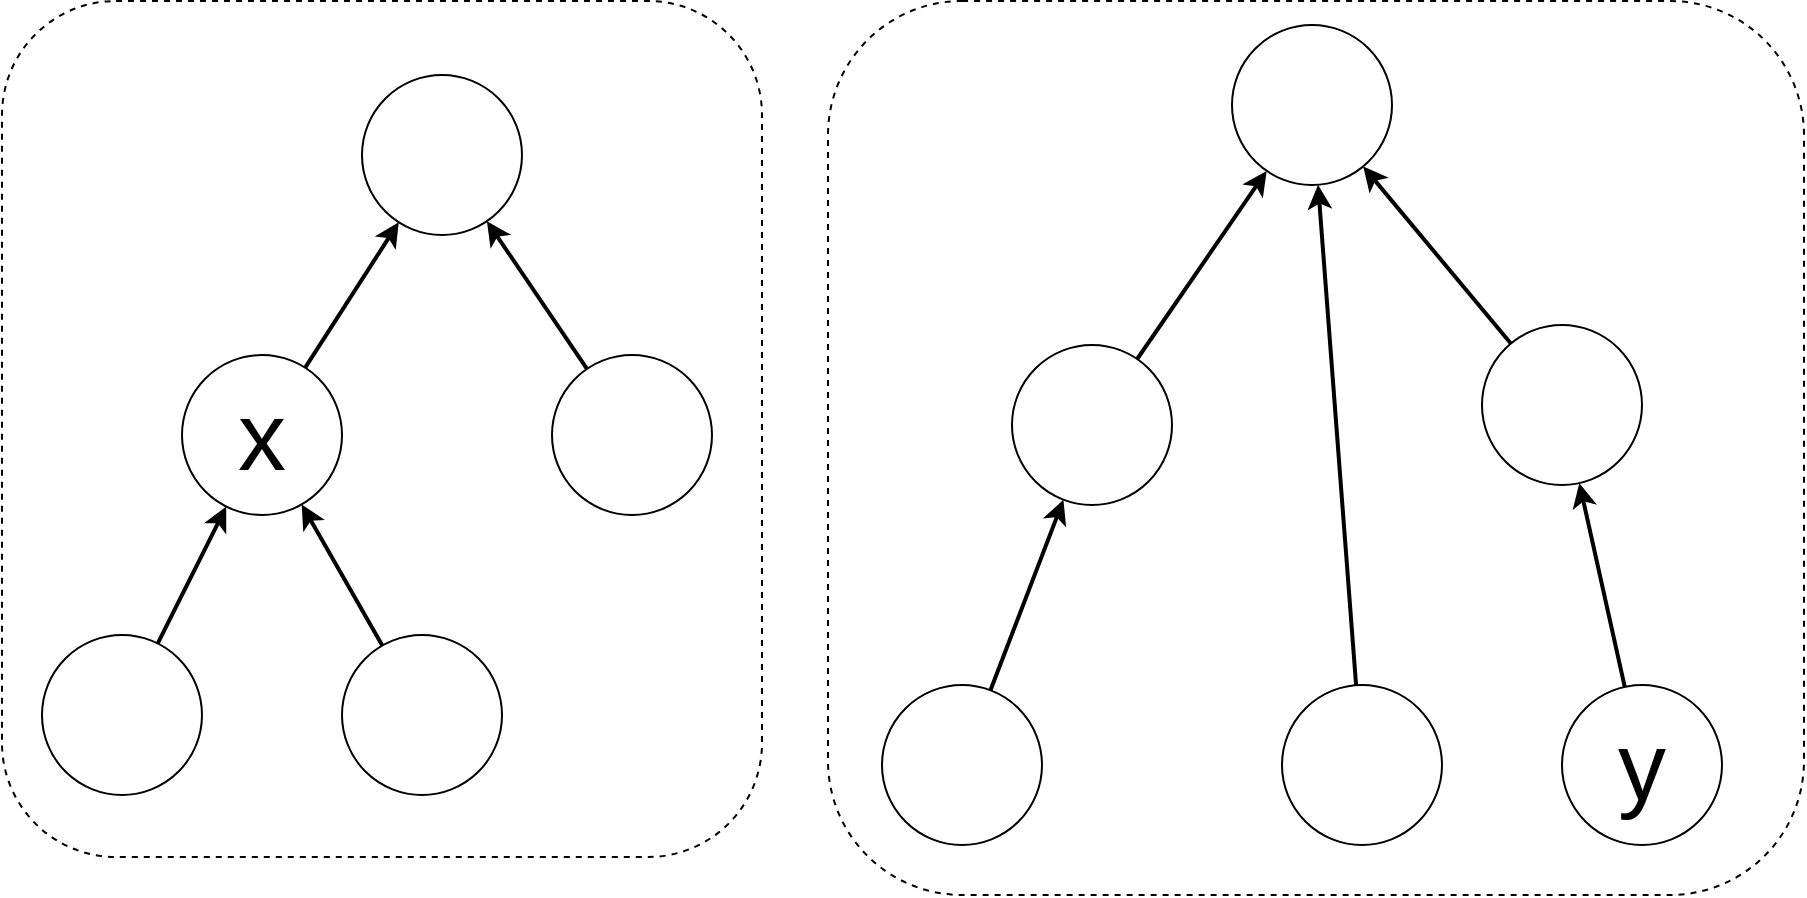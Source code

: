 <mxfile version="10.6.0" type="device"><diagram id="k_OmC-xHN7aQtZG8IOzA" name="Page-1"><mxGraphModel dx="1235" dy="803" grid="1" gridSize="10" guides="1" tooltips="1" connect="1" arrows="1" fold="1" page="1" pageScale="1" pageWidth="827" pageHeight="1169" math="0" shadow="0"><root><mxCell id="0"/><mxCell id="1" parent="0"/><mxCell id="e0HTaqvAhL1TbdSJgPwA-34" value="" style="rounded=1;whiteSpace=wrap;html=1;fillColor=none;dashed=1;" vertex="1" parent="1"><mxGeometry x="40" y="39.5" width="380" height="428" as="geometry"/></mxCell><mxCell id="e0HTaqvAhL1TbdSJgPwA-35" value="" style="rounded=1;whiteSpace=wrap;html=1;fillColor=none;dashed=1;" vertex="1" parent="1"><mxGeometry x="453" y="39.5" width="488" height="447" as="geometry"/></mxCell><mxCell id="e0HTaqvAhL1TbdSJgPwA-37" value="" style="ellipse;whiteSpace=wrap;html=1;aspect=fixed;" vertex="1" parent="1"><mxGeometry x="220" y="76.5" width="80" height="80" as="geometry"/></mxCell><mxCell id="e0HTaqvAhL1TbdSJgPwA-41" value="&lt;font style=&quot;font-size: 48px&quot;&gt;x&lt;/font&gt;" style="ellipse;whiteSpace=wrap;html=1;aspect=fixed;" vertex="1" parent="1"><mxGeometry x="130" y="216.5" width="80" height="80" as="geometry"/></mxCell><mxCell id="e0HTaqvAhL1TbdSJgPwA-42" value="" style="endArrow=classic;html=1;strokeWidth=2;" edge="1" parent="1" source="e0HTaqvAhL1TbdSJgPwA-41" target="e0HTaqvAhL1TbdSJgPwA-37"><mxGeometry width="50" height="50" relative="1" as="geometry"><mxPoint x="290" y="246.5" as="sourcePoint"/><mxPoint x="340" y="196.5" as="targetPoint"/></mxGeometry></mxCell><mxCell id="e0HTaqvAhL1TbdSJgPwA-43" value="" style="ellipse;whiteSpace=wrap;html=1;aspect=fixed;" vertex="1" parent="1"><mxGeometry x="315" y="216.5" width="80" height="80" as="geometry"/></mxCell><mxCell id="e0HTaqvAhL1TbdSJgPwA-44" value="" style="ellipse;whiteSpace=wrap;html=1;aspect=fixed;" vertex="1" parent="1"><mxGeometry x="60" y="356.5" width="80" height="80" as="geometry"/></mxCell><mxCell id="e0HTaqvAhL1TbdSJgPwA-45" value="" style="ellipse;whiteSpace=wrap;html=1;aspect=fixed;" vertex="1" parent="1"><mxGeometry x="210" y="356.5" width="80" height="80" as="geometry"/></mxCell><mxCell id="e0HTaqvAhL1TbdSJgPwA-46" value="" style="endArrow=classic;html=1;strokeWidth=2;" edge="1" parent="1" source="e0HTaqvAhL1TbdSJgPwA-44" target="e0HTaqvAhL1TbdSJgPwA-41"><mxGeometry width="50" height="50" relative="1" as="geometry"><mxPoint x="92.945" y="369.235" as="sourcePoint"/><mxPoint x="139.87" y="296.647" as="targetPoint"/></mxGeometry></mxCell><mxCell id="e0HTaqvAhL1TbdSJgPwA-47" value="" style="endArrow=classic;html=1;strokeWidth=2;" edge="1" parent="1" source="e0HTaqvAhL1TbdSJgPwA-45" target="e0HTaqvAhL1TbdSJgPwA-41"><mxGeometry width="50" height="50" relative="1" as="geometry"><mxPoint x="80" y="506.5" as="sourcePoint"/><mxPoint x="130" y="456.5" as="targetPoint"/></mxGeometry></mxCell><mxCell id="e0HTaqvAhL1TbdSJgPwA-48" value="" style="endArrow=classic;html=1;strokeWidth=2;" edge="1" parent="1" source="e0HTaqvAhL1TbdSJgPwA-43" target="e0HTaqvAhL1TbdSJgPwA-37"><mxGeometry width="50" height="50" relative="1" as="geometry"><mxPoint x="380" y="176.5" as="sourcePoint"/><mxPoint x="430" y="126.5" as="targetPoint"/></mxGeometry></mxCell><mxCell id="e0HTaqvAhL1TbdSJgPwA-49" value="" style="ellipse;whiteSpace=wrap;html=1;aspect=fixed;" vertex="1" parent="1"><mxGeometry x="655" y="51.5" width="80" height="80" as="geometry"/></mxCell><mxCell id="e0HTaqvAhL1TbdSJgPwA-50" value="" style="ellipse;whiteSpace=wrap;html=1;aspect=fixed;" vertex="1" parent="1"><mxGeometry x="545" y="211.5" width="80" height="80" as="geometry"/></mxCell><mxCell id="e0HTaqvAhL1TbdSJgPwA-51" value="" style="ellipse;whiteSpace=wrap;html=1;aspect=fixed;" vertex="1" parent="1"><mxGeometry x="780" y="201.5" width="80" height="80" as="geometry"/></mxCell><mxCell id="e0HTaqvAhL1TbdSJgPwA-52" value="" style="ellipse;whiteSpace=wrap;html=1;aspect=fixed;" vertex="1" parent="1"><mxGeometry x="480" y="381.5" width="80" height="80" as="geometry"/></mxCell><mxCell id="e0HTaqvAhL1TbdSJgPwA-53" value="" style="ellipse;whiteSpace=wrap;html=1;aspect=fixed;" vertex="1" parent="1"><mxGeometry x="680" y="381.5" width="80" height="80" as="geometry"/></mxCell><mxCell id="e0HTaqvAhL1TbdSJgPwA-54" value="&lt;font style=&quot;font-size: 48px&quot;&gt;y&lt;/font&gt;" style="ellipse;whiteSpace=wrap;html=1;aspect=fixed;" vertex="1" parent="1"><mxGeometry x="820" y="381.5" width="80" height="80" as="geometry"/></mxCell><mxCell id="e0HTaqvAhL1TbdSJgPwA-55" value="" style="endArrow=classic;html=1;strokeWidth=2;" edge="1" parent="1" source="e0HTaqvAhL1TbdSJgPwA-53" target="e0HTaqvAhL1TbdSJgPwA-49"><mxGeometry width="50" height="50" relative="1" as="geometry"><mxPoint x="130" y="531.5" as="sourcePoint"/><mxPoint x="180" y="481.5" as="targetPoint"/></mxGeometry></mxCell><mxCell id="e0HTaqvAhL1TbdSJgPwA-56" value="" style="endArrow=classic;html=1;strokeWidth=2;" edge="1" parent="1" source="e0HTaqvAhL1TbdSJgPwA-50" target="e0HTaqvAhL1TbdSJgPwA-49"><mxGeometry width="50" height="50" relative="1" as="geometry"><mxPoint x="614.052" y="376.609" as="sourcePoint"/><mxPoint x="594.936" y="126.392" as="targetPoint"/></mxGeometry></mxCell><mxCell id="e0HTaqvAhL1TbdSJgPwA-57" value="" style="endArrow=classic;html=1;strokeWidth=2;" edge="1" parent="1" source="e0HTaqvAhL1TbdSJgPwA-52" target="e0HTaqvAhL1TbdSJgPwA-50"><mxGeometry width="50" height="50" relative="1" as="geometry"><mxPoint x="520.288" y="385.626" as="sourcePoint"/><mxPoint x="584.839" y="291.462" as="targetPoint"/></mxGeometry></mxCell><mxCell id="e0HTaqvAhL1TbdSJgPwA-58" value="" style="endArrow=classic;html=1;strokeWidth=2;" edge="1" parent="1" source="e0HTaqvAhL1TbdSJgPwA-51" target="e0HTaqvAhL1TbdSJgPwA-49"><mxGeometry width="50" height="50" relative="1" as="geometry"><mxPoint x="820.052" y="401.609" as="sourcePoint"/><mxPoint x="800.936" y="151.392" as="targetPoint"/></mxGeometry></mxCell><mxCell id="e0HTaqvAhL1TbdSJgPwA-59" value="" style="endArrow=classic;html=1;strokeWidth=2;" edge="1" parent="1" source="e0HTaqvAhL1TbdSJgPwA-54" target="e0HTaqvAhL1TbdSJgPwA-51"><mxGeometry width="50" height="50" relative="1" as="geometry"><mxPoint x="883.929" y="369.741" as="sourcePoint"/><mxPoint x="810.021" y="281.301" as="targetPoint"/></mxGeometry></mxCell></root></mxGraphModel></diagram></mxfile>